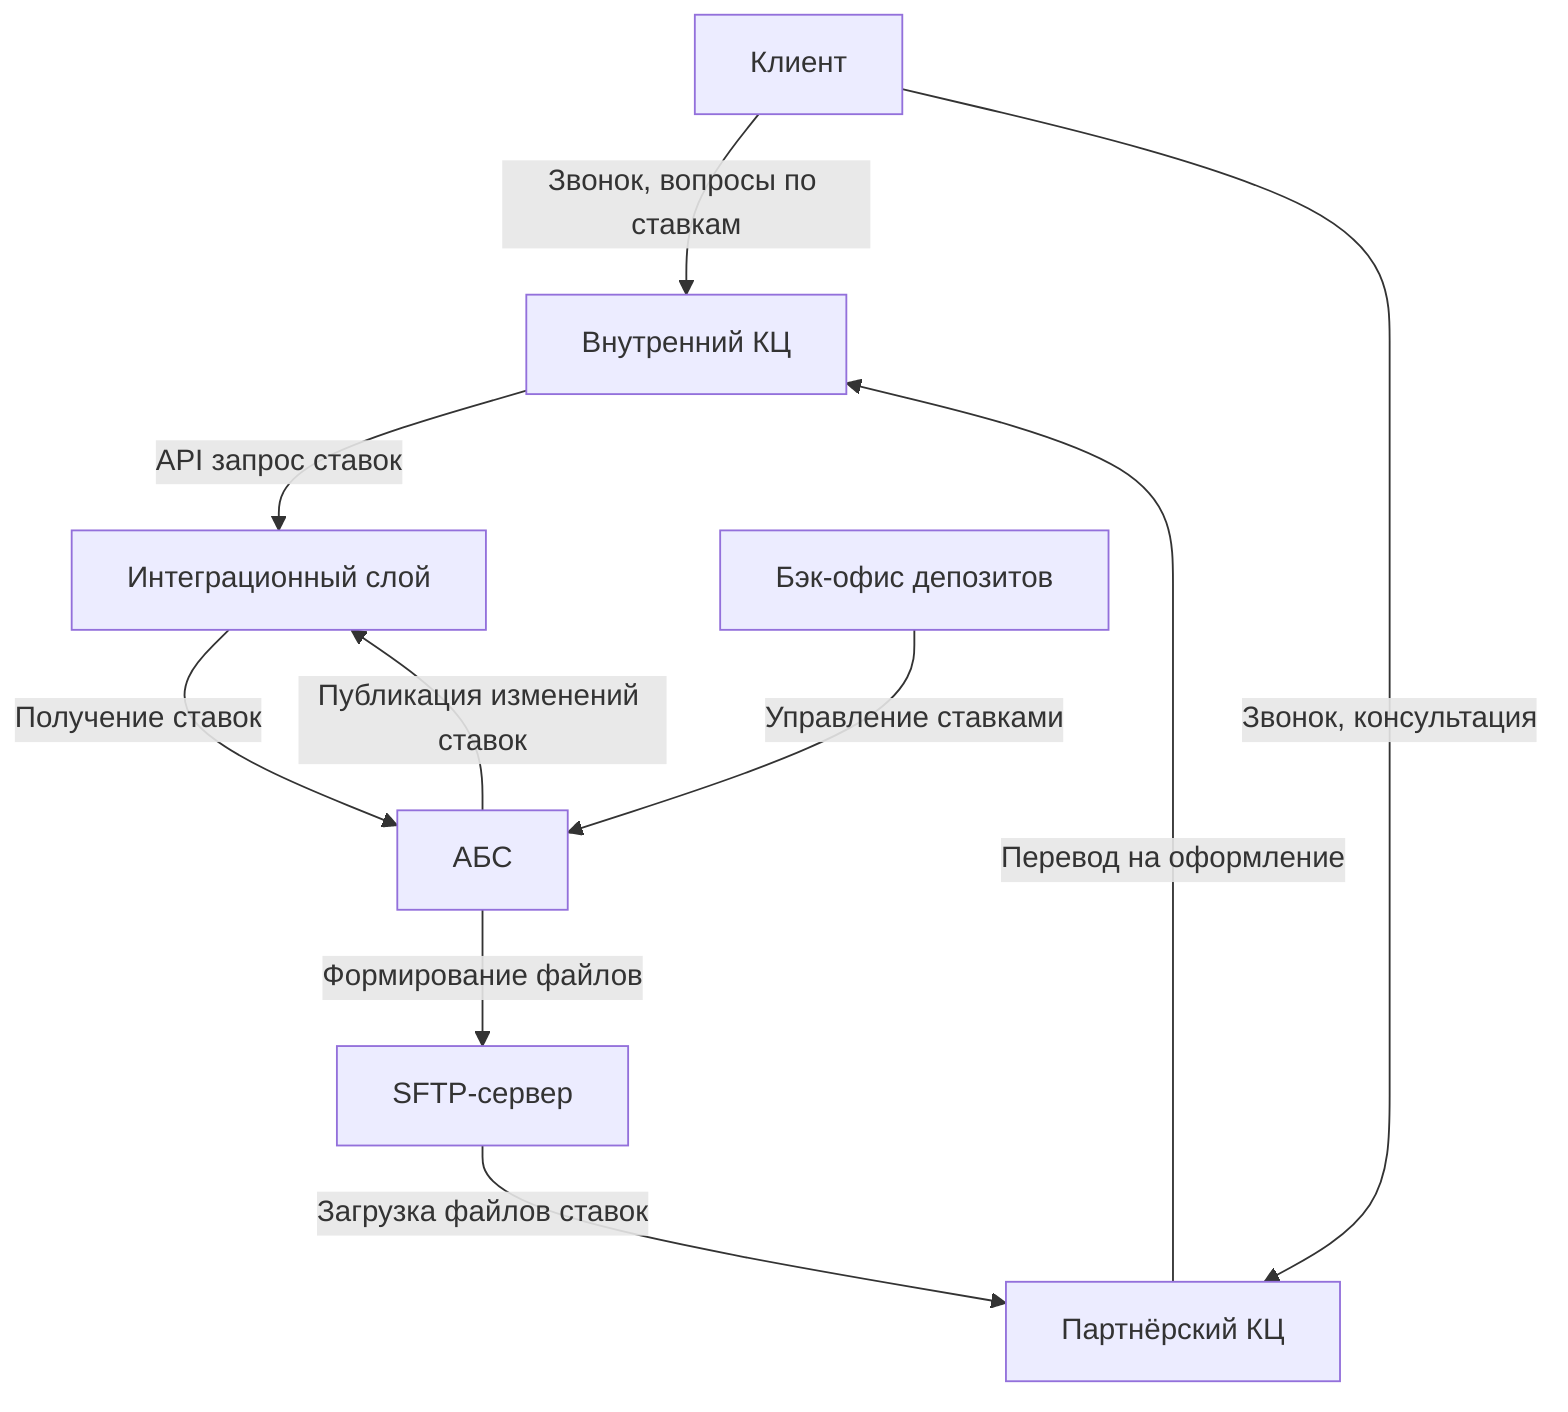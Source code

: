 graph TD
  %% C4 Context - Передача ставок в КЦ
  Client[Клиент]
  CC_Internal[Внутренний КЦ]
  CC_Partner[Партнёрский КЦ]
  ABS[АБС]
  INT[Интеграционный слой]
  SFTP[SFTP-сервер]
  BackOffice[Бэк-офис депозитов]

  Client -->|Звонок, вопросы по ставкам| CC_Internal
  Client -->|Звонок, консультация| CC_Partner
  CC_Internal -->|API запрос ставок| INT
  INT -->|Получение ставок| ABS
  ABS -->|Публикация изменений ставок| INT
  ABS -->|Формирование файлов| SFTP
  SFTP -->|Загрузка файлов ставок| CC_Partner
  BackOffice -->|Управление ставками| ABS
  CC_Partner -->|Перевод на оформление| CC_Internal